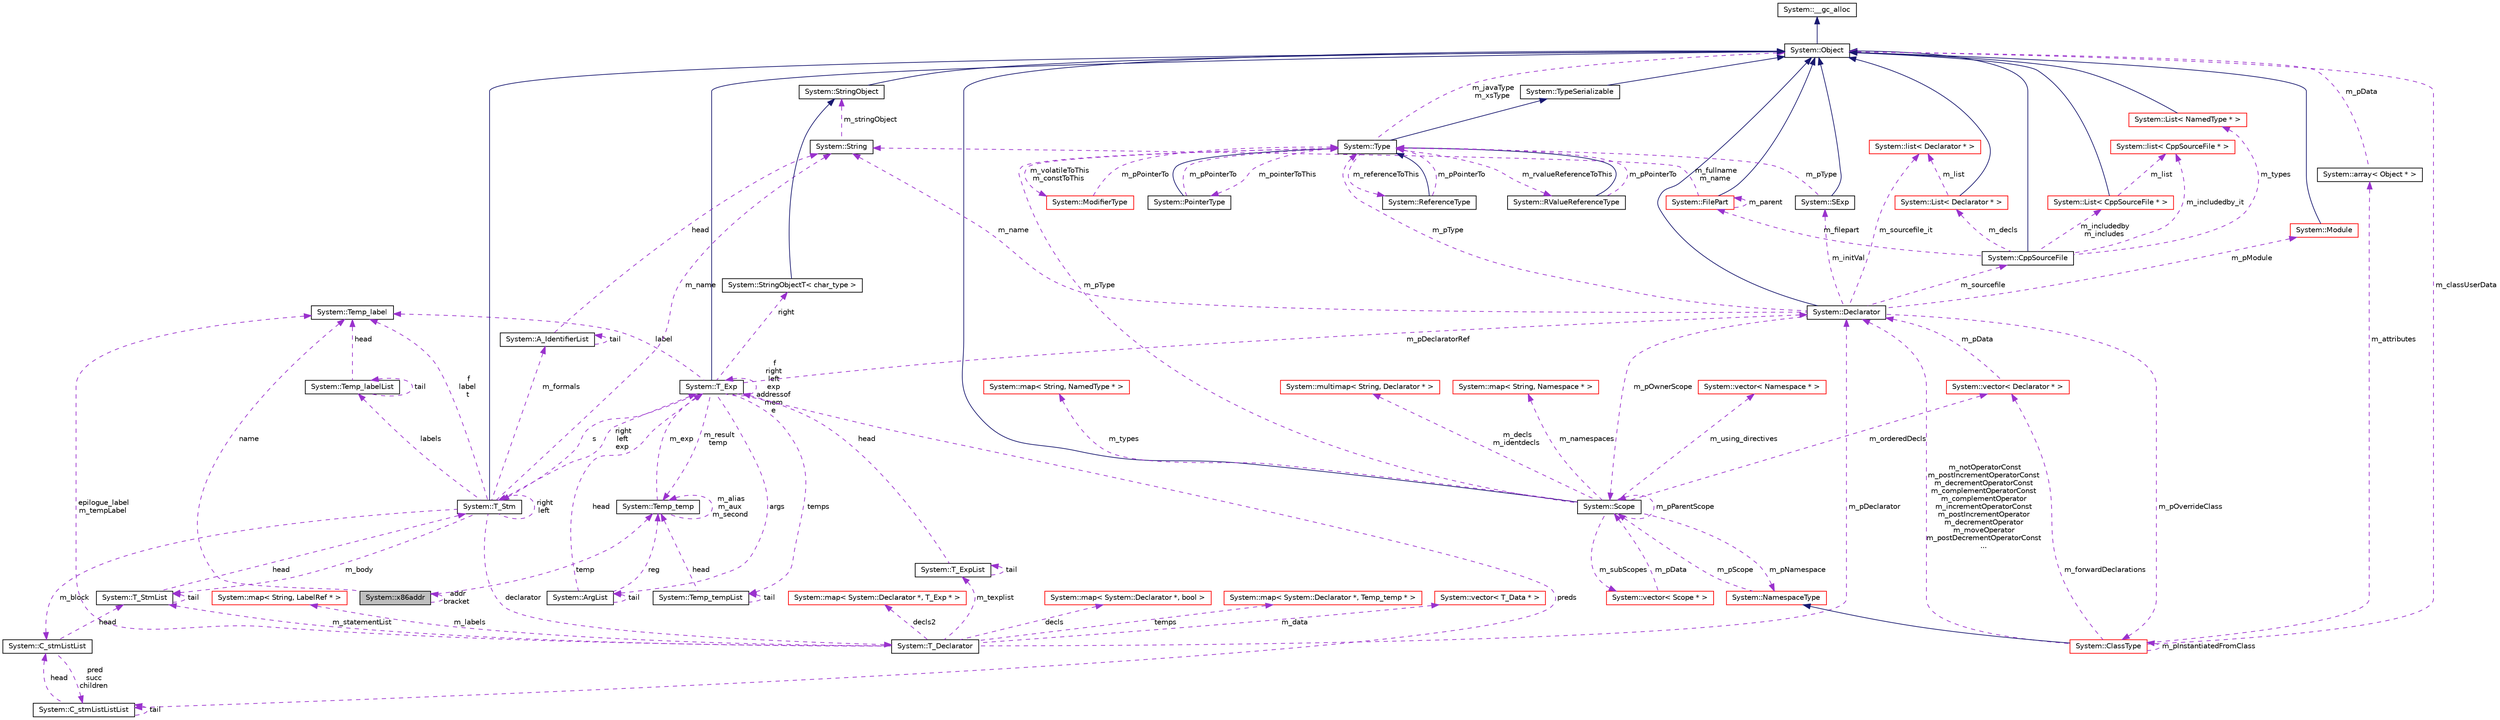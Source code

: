 digraph G
{
  edge [fontname="Helvetica",fontsize="10",labelfontname="Helvetica",labelfontsize="10"];
  node [fontname="Helvetica",fontsize="10",shape=record];
  Node1 [label="System::x86addr",height=0.2,width=0.4,color="black", fillcolor="grey75", style="filled" fontcolor="black"];
  Node1 -> Node1 [dir="back",color="darkorchid3",fontsize="10",style="dashed",label=" addr\nbracket" ,fontname="Helvetica"];
  Node2 -> Node1 [dir="back",color="darkorchid3",fontsize="10",style="dashed",label=" name" ,fontname="Helvetica"];
  Node2 [label="System::Temp_label",height=0.2,width=0.4,color="black", fillcolor="white", style="filled",URL="$class_system_1_1_temp__label.html"];
  Node3 -> Node1 [dir="back",color="darkorchid3",fontsize="10",style="dashed",label=" temp" ,fontname="Helvetica"];
  Node3 [label="System::Temp_temp",height=0.2,width=0.4,color="black", fillcolor="white", style="filled",URL="$class_system_1_1_temp__temp.html"];
  Node3 -> Node3 [dir="back",color="darkorchid3",fontsize="10",style="dashed",label=" m_alias\nm_aux\nm_second" ,fontname="Helvetica"];
  Node4 -> Node3 [dir="back",color="darkorchid3",fontsize="10",style="dashed",label=" m_exp" ,fontname="Helvetica"];
  Node4 [label="System::T_Exp",height=0.2,width=0.4,color="black", fillcolor="white", style="filled",URL="$class_system_1_1_t___exp.html"];
  Node5 -> Node4 [dir="back",color="midnightblue",fontsize="10",style="solid",fontname="Helvetica"];
  Node5 [label="System::Object",height=0.2,width=0.4,color="black", fillcolor="white", style="filled",URL="$class_system_1_1_object.html"];
  Node6 -> Node5 [dir="back",color="midnightblue",fontsize="10",style="solid",fontname="Helvetica"];
  Node6 [label="System::__gc_alloc",height=0.2,width=0.4,color="black", fillcolor="white", style="filled",URL="$class_system_1_1____gc__alloc.html"];
  Node7 -> Node4 [dir="back",color="darkorchid3",fontsize="10",style="dashed",label=" preds" ,fontname="Helvetica"];
  Node7 [label="System::C_stmListListList",height=0.2,width=0.4,color="black", fillcolor="white", style="filled",URL="$class_system_1_1_c__stm_list_list_list.html"];
  Node7 -> Node7 [dir="back",color="darkorchid3",fontsize="10",style="dashed",label=" tail" ,fontname="Helvetica"];
  Node8 -> Node7 [dir="back",color="darkorchid3",fontsize="10",style="dashed",label=" head" ,fontname="Helvetica"];
  Node8 [label="System::C_stmListList",height=0.2,width=0.4,color="black", fillcolor="white", style="filled",URL="$class_system_1_1_c__stm_list_list.html"];
  Node7 -> Node8 [dir="back",color="darkorchid3",fontsize="10",style="dashed",label=" pred\nsucc\nchildren" ,fontname="Helvetica"];
  Node9 -> Node8 [dir="back",color="darkorchid3",fontsize="10",style="dashed",label=" head" ,fontname="Helvetica"];
  Node9 [label="System::T_StmList",height=0.2,width=0.4,color="black", fillcolor="white", style="filled",URL="$class_system_1_1_t___stm_list.html"];
  Node10 -> Node9 [dir="back",color="darkorchid3",fontsize="10",style="dashed",label=" head" ,fontname="Helvetica"];
  Node10 [label="System::T_Stm",height=0.2,width=0.4,color="black", fillcolor="white", style="filled",URL="$class_system_1_1_t___stm.html"];
  Node5 -> Node10 [dir="back",color="midnightblue",fontsize="10",style="solid",fontname="Helvetica"];
  Node10 -> Node10 [dir="back",color="darkorchid3",fontsize="10",style="dashed",label=" right\nleft" ,fontname="Helvetica"];
  Node9 -> Node10 [dir="back",color="darkorchid3",fontsize="10",style="dashed",label=" m_body" ,fontname="Helvetica"];
  Node11 -> Node10 [dir="back",color="darkorchid3",fontsize="10",style="dashed",label=" labels" ,fontname="Helvetica"];
  Node11 [label="System::Temp_labelList",height=0.2,width=0.4,color="black", fillcolor="white", style="filled",URL="$struct_system_1_1_temp__label_list.html"];
  Node11 -> Node11 [dir="back",color="darkorchid3",fontsize="10",style="dashed",label=" tail" ,fontname="Helvetica"];
  Node2 -> Node11 [dir="back",color="darkorchid3",fontsize="10",style="dashed",label=" head" ,fontname="Helvetica"];
  Node2 -> Node10 [dir="back",color="darkorchid3",fontsize="10",style="dashed",label=" f\nlabel\nt" ,fontname="Helvetica"];
  Node12 -> Node10 [dir="back",color="darkorchid3",fontsize="10",style="dashed",label=" declarator" ,fontname="Helvetica"];
  Node12 [label="System::T_Declarator",height=0.2,width=0.4,color="black", fillcolor="white", style="filled",URL="$class_system_1_1_t___declarator.html"];
  Node13 -> Node12 [dir="back",color="darkorchid3",fontsize="10",style="dashed",label=" decls" ,fontname="Helvetica"];
  Node13 [label="System::map\< System::Declarator *, bool \>",height=0.2,width=0.4,color="red", fillcolor="white", style="filled",URL="$class_system_1_1map.html"];
  Node14 -> Node12 [dir="back",color="darkorchid3",fontsize="10",style="dashed",label=" m_texplist" ,fontname="Helvetica"];
  Node14 [label="System::T_ExpList",height=0.2,width=0.4,color="black", fillcolor="white", style="filled",URL="$class_system_1_1_t___exp_list.html"];
  Node14 -> Node14 [dir="back",color="darkorchid3",fontsize="10",style="dashed",label=" tail" ,fontname="Helvetica"];
  Node4 -> Node14 [dir="back",color="darkorchid3",fontsize="10",style="dashed",label=" head" ,fontname="Helvetica"];
  Node9 -> Node12 [dir="back",color="darkorchid3",fontsize="10",style="dashed",label=" m_statementList" ,fontname="Helvetica"];
  Node2 -> Node12 [dir="back",color="darkorchid3",fontsize="10",style="dashed",label=" epilogue_label\nm_tempLabel" ,fontname="Helvetica"];
  Node15 -> Node12 [dir="back",color="darkorchid3",fontsize="10",style="dashed",label=" m_pDeclarator" ,fontname="Helvetica"];
  Node15 [label="System::Declarator",height=0.2,width=0.4,color="black", fillcolor="white", style="filled",URL="$class_system_1_1_declarator.html"];
  Node5 -> Node15 [dir="back",color="midnightblue",fontsize="10",style="solid",fontname="Helvetica"];
  Node16 -> Node15 [dir="back",color="darkorchid3",fontsize="10",style="dashed",label=" m_pType" ,fontname="Helvetica"];
  Node16 [label="System::Type",height=0.2,width=0.4,color="black", fillcolor="white", style="filled",URL="$class_system_1_1_type.html"];
  Node17 -> Node16 [dir="back",color="midnightblue",fontsize="10",style="solid",fontname="Helvetica"];
  Node17 [label="System::TypeSerializable",height=0.2,width=0.4,color="black", fillcolor="white", style="filled",URL="$class_system_1_1_type_serializable.html"];
  Node5 -> Node17 [dir="back",color="midnightblue",fontsize="10",style="solid",fontname="Helvetica"];
  Node18 -> Node16 [dir="back",color="darkorchid3",fontsize="10",style="dashed",label=" m_pointerToThis" ,fontname="Helvetica"];
  Node18 [label="System::PointerType",height=0.2,width=0.4,color="black", fillcolor="white", style="filled",URL="$class_system_1_1_pointer_type.html"];
  Node16 -> Node18 [dir="back",color="midnightblue",fontsize="10",style="solid",fontname="Helvetica"];
  Node16 -> Node18 [dir="back",color="darkorchid3",fontsize="10",style="dashed",label=" m_pPointerTo" ,fontname="Helvetica"];
  Node19 -> Node16 [dir="back",color="darkorchid3",fontsize="10",style="dashed",label=" m_referenceToThis" ,fontname="Helvetica"];
  Node19 [label="System::ReferenceType",height=0.2,width=0.4,color="black", fillcolor="white", style="filled",URL="$class_system_1_1_reference_type.html"];
  Node16 -> Node19 [dir="back",color="midnightblue",fontsize="10",style="solid",fontname="Helvetica"];
  Node16 -> Node19 [dir="back",color="darkorchid3",fontsize="10",style="dashed",label=" m_pPointerTo" ,fontname="Helvetica"];
  Node20 -> Node16 [dir="back",color="darkorchid3",fontsize="10",style="dashed",label=" m_rvalueReferenceToThis" ,fontname="Helvetica"];
  Node20 [label="System::RValueReferenceType",height=0.2,width=0.4,color="black", fillcolor="white", style="filled",URL="$class_system_1_1_r_value_reference_type.html"];
  Node16 -> Node20 [dir="back",color="midnightblue",fontsize="10",style="solid",fontname="Helvetica"];
  Node16 -> Node20 [dir="back",color="darkorchid3",fontsize="10",style="dashed",label=" m_pPointerTo" ,fontname="Helvetica"];
  Node21 -> Node16 [dir="back",color="darkorchid3",fontsize="10",style="dashed",label=" m_volatileToThis\nm_constToThis" ,fontname="Helvetica"];
  Node21 [label="System::ModifierType",height=0.2,width=0.4,color="red", fillcolor="white", style="filled",URL="$class_system_1_1_modifier_type.html"];
  Node16 -> Node21 [dir="back",color="darkorchid3",fontsize="10",style="dashed",label=" m_pPointerTo" ,fontname="Helvetica"];
  Node5 -> Node16 [dir="back",color="darkorchid3",fontsize="10",style="dashed",label=" m_javaType\nm_xsType" ,fontname="Helvetica"];
  Node22 -> Node15 [dir="back",color="darkorchid3",fontsize="10",style="dashed",label=" m_pOwnerScope" ,fontname="Helvetica"];
  Node22 [label="System::Scope",height=0.2,width=0.4,color="black", fillcolor="white", style="filled",URL="$class_system_1_1_scope.html"];
  Node5 -> Node22 [dir="back",color="midnightblue",fontsize="10",style="solid",fontname="Helvetica"];
  Node16 -> Node22 [dir="back",color="darkorchid3",fontsize="10",style="dashed",label=" m_pType" ,fontname="Helvetica"];
  Node23 -> Node22 [dir="back",color="darkorchid3",fontsize="10",style="dashed",label=" m_subScopes" ,fontname="Helvetica"];
  Node23 [label="System::vector\< Scope * \>",height=0.2,width=0.4,color="red", fillcolor="white", style="filled",URL="$class_system_1_1vector.html"];
  Node22 -> Node23 [dir="back",color="darkorchid3",fontsize="10",style="dashed",label=" m_pData" ,fontname="Helvetica"];
  Node22 -> Node22 [dir="back",color="darkorchid3",fontsize="10",style="dashed",label=" m_pParentScope" ,fontname="Helvetica"];
  Node24 -> Node22 [dir="back",color="darkorchid3",fontsize="10",style="dashed",label=" m_decls\nm_identdecls" ,fontname="Helvetica"];
  Node24 [label="System::multimap\< String, Declarator * \>",height=0.2,width=0.4,color="red", fillcolor="white", style="filled",URL="$class_system_1_1multimap.html"];
  Node25 -> Node22 [dir="back",color="darkorchid3",fontsize="10",style="dashed",label=" m_pNamespace" ,fontname="Helvetica"];
  Node25 [label="System::NamespaceType",height=0.2,width=0.4,color="red", fillcolor="white", style="filled",URL="$class_system_1_1_namespace_type.html"];
  Node22 -> Node25 [dir="back",color="darkorchid3",fontsize="10",style="dashed",label=" m_pScope" ,fontname="Helvetica"];
  Node26 -> Node22 [dir="back",color="darkorchid3",fontsize="10",style="dashed",label=" m_namespaces" ,fontname="Helvetica"];
  Node26 [label="System::map\< String, Namespace * \>",height=0.2,width=0.4,color="red", fillcolor="white", style="filled",URL="$class_system_1_1map.html"];
  Node27 -> Node22 [dir="back",color="darkorchid3",fontsize="10",style="dashed",label=" m_using_directives" ,fontname="Helvetica"];
  Node27 [label="System::vector\< Namespace * \>",height=0.2,width=0.4,color="red", fillcolor="white", style="filled",URL="$class_system_1_1vector.html"];
  Node28 -> Node22 [dir="back",color="darkorchid3",fontsize="10",style="dashed",label=" m_orderedDecls" ,fontname="Helvetica"];
  Node28 [label="System::vector\< Declarator * \>",height=0.2,width=0.4,color="red", fillcolor="white", style="filled",URL="$class_system_1_1vector.html"];
  Node15 -> Node28 [dir="back",color="darkorchid3",fontsize="10",style="dashed",label=" m_pData" ,fontname="Helvetica"];
  Node29 -> Node22 [dir="back",color="darkorchid3",fontsize="10",style="dashed",label=" m_types" ,fontname="Helvetica"];
  Node29 [label="System::map\< String, NamedType * \>",height=0.2,width=0.4,color="red", fillcolor="white", style="filled",URL="$class_system_1_1map.html"];
  Node30 -> Node15 [dir="back",color="darkorchid3",fontsize="10",style="dashed",label=" m_initVal" ,fontname="Helvetica"];
  Node30 [label="System::SExp",height=0.2,width=0.4,color="black", fillcolor="white", style="filled",URL="$class_system_1_1_s_exp.html"];
  Node5 -> Node30 [dir="back",color="midnightblue",fontsize="10",style="solid",fontname="Helvetica"];
  Node16 -> Node30 [dir="back",color="darkorchid3",fontsize="10",style="dashed",label=" m_pType" ,fontname="Helvetica"];
  Node31 -> Node15 [dir="back",color="darkorchid3",fontsize="10",style="dashed",label=" m_sourcefile" ,fontname="Helvetica"];
  Node31 [label="System::CppSourceFile",height=0.2,width=0.4,color="black", fillcolor="white", style="filled",URL="$class_system_1_1_cpp_source_file.html"];
  Node5 -> Node31 [dir="back",color="midnightblue",fontsize="10",style="solid",fontname="Helvetica"];
  Node32 -> Node31 [dir="back",color="darkorchid3",fontsize="10",style="dashed",label=" m_filepart" ,fontname="Helvetica"];
  Node32 [label="System::FilePart",height=0.2,width=0.4,color="red", fillcolor="white", style="filled",URL="$class_system_1_1_file_part.html"];
  Node5 -> Node32 [dir="back",color="midnightblue",fontsize="10",style="solid",fontname="Helvetica"];
  Node32 -> Node32 [dir="back",color="darkorchid3",fontsize="10",style="dashed",label=" m_parent" ,fontname="Helvetica"];
  Node33 -> Node32 [dir="back",color="darkorchid3",fontsize="10",style="dashed",label=" m_fullname\nm_name" ,fontname="Helvetica"];
  Node33 [label="System::String",height=0.2,width=0.4,color="black", fillcolor="white", style="filled",URL="$class_system_1_1_string.html"];
  Node34 -> Node33 [dir="back",color="darkorchid3",fontsize="10",style="dashed",label=" m_stringObject" ,fontname="Helvetica"];
  Node34 [label="System::StringObject",height=0.2,width=0.4,color="black", fillcolor="white", style="filled",URL="$class_system_1_1_string_object.html"];
  Node5 -> Node34 [dir="back",color="midnightblue",fontsize="10",style="solid",fontname="Helvetica"];
  Node35 -> Node31 [dir="back",color="darkorchid3",fontsize="10",style="dashed",label=" m_types" ,fontname="Helvetica"];
  Node35 [label="System::List\< NamedType * \>",height=0.2,width=0.4,color="red", fillcolor="white", style="filled",URL="$class_system_1_1_list.html"];
  Node5 -> Node35 [dir="back",color="midnightblue",fontsize="10",style="solid",fontname="Helvetica"];
  Node36 -> Node31 [dir="back",color="darkorchid3",fontsize="10",style="dashed",label=" m_includedby\nm_includes" ,fontname="Helvetica"];
  Node36 [label="System::List\< CppSourceFile * \>",height=0.2,width=0.4,color="red", fillcolor="white", style="filled",URL="$class_system_1_1_list.html"];
  Node5 -> Node36 [dir="back",color="midnightblue",fontsize="10",style="solid",fontname="Helvetica"];
  Node37 -> Node36 [dir="back",color="darkorchid3",fontsize="10",style="dashed",label=" m_list" ,fontname="Helvetica"];
  Node37 [label="System::list\< CppSourceFile * \>",height=0.2,width=0.4,color="red", fillcolor="white", style="filled",URL="$class_system_1_1list.html"];
  Node37 -> Node31 [dir="back",color="darkorchid3",fontsize="10",style="dashed",label=" m_includedby_it" ,fontname="Helvetica"];
  Node38 -> Node31 [dir="back",color="darkorchid3",fontsize="10",style="dashed",label=" m_decls" ,fontname="Helvetica"];
  Node38 [label="System::List\< Declarator * \>",height=0.2,width=0.4,color="red", fillcolor="white", style="filled",URL="$class_system_1_1_list.html"];
  Node5 -> Node38 [dir="back",color="midnightblue",fontsize="10",style="solid",fontname="Helvetica"];
  Node39 -> Node38 [dir="back",color="darkorchid3",fontsize="10",style="dashed",label=" m_list" ,fontname="Helvetica"];
  Node39 [label="System::list\< Declarator * \>",height=0.2,width=0.4,color="red", fillcolor="white", style="filled",URL="$class_system_1_1list.html"];
  Node40 -> Node15 [dir="back",color="darkorchid3",fontsize="10",style="dashed",label=" m_pOverrideClass" ,fontname="Helvetica"];
  Node40 [label="System::ClassType",height=0.2,width=0.4,color="red", fillcolor="white", style="filled",URL="$class_system_1_1_class_type.html"];
  Node25 -> Node40 [dir="back",color="midnightblue",fontsize="10",style="solid",fontname="Helvetica"];
  Node41 -> Node40 [dir="back",color="darkorchid3",fontsize="10",style="dashed",label=" m_attributes" ,fontname="Helvetica"];
  Node41 [label="System::array\< Object * \>",height=0.2,width=0.4,color="black", fillcolor="white", style="filled",URL="$class_system_1_1array.html"];
  Node5 -> Node41 [dir="back",color="darkorchid3",fontsize="10",style="dashed",label=" m_pData" ,fontname="Helvetica"];
  Node15 -> Node40 [dir="back",color="darkorchid3",fontsize="10",style="dashed",label=" m_notOperatorConst\nm_postIncrementOperatorConst\nm_decrementOperatorConst\nm_complementOperatorConst\nm_complementOperator\nm_incrementOperatorConst\nm_postIncrementOperator\nm_decrementOperator\nm_moveOperator\nm_postDecrementOperatorConst\n..." ,fontname="Helvetica"];
  Node40 -> Node40 [dir="back",color="darkorchid3",fontsize="10",style="dashed",label=" m_pInstantiatedFromClass" ,fontname="Helvetica"];
  Node5 -> Node40 [dir="back",color="darkorchid3",fontsize="10",style="dashed",label=" m_classUserData" ,fontname="Helvetica"];
  Node28 -> Node40 [dir="back",color="darkorchid3",fontsize="10",style="dashed",label=" m_forwardDeclarations" ,fontname="Helvetica"];
  Node33 -> Node15 [dir="back",color="darkorchid3",fontsize="10",style="dashed",label=" m_name" ,fontname="Helvetica"];
  Node42 -> Node15 [dir="back",color="darkorchid3",fontsize="10",style="dashed",label=" m_pModule" ,fontname="Helvetica"];
  Node42 [label="System::Module",height=0.2,width=0.4,color="red", fillcolor="white", style="filled",URL="$class_system_1_1_module.html"];
  Node5 -> Node42 [dir="back",color="midnightblue",fontsize="10",style="solid",fontname="Helvetica"];
  Node39 -> Node15 [dir="back",color="darkorchid3",fontsize="10",style="dashed",label=" m_sourcefile_it" ,fontname="Helvetica"];
  Node43 -> Node12 [dir="back",color="darkorchid3",fontsize="10",style="dashed",label=" temps" ,fontname="Helvetica"];
  Node43 [label="System::map\< System::Declarator *, Temp_temp * \>",height=0.2,width=0.4,color="red", fillcolor="white", style="filled",URL="$class_system_1_1map.html"];
  Node44 -> Node12 [dir="back",color="darkorchid3",fontsize="10",style="dashed",label=" m_data" ,fontname="Helvetica"];
  Node44 [label="System::vector\< T_Data * \>",height=0.2,width=0.4,color="red", fillcolor="white", style="filled",URL="$class_system_1_1vector.html"];
  Node45 -> Node12 [dir="back",color="darkorchid3",fontsize="10",style="dashed",label=" m_labels" ,fontname="Helvetica"];
  Node45 [label="System::map\< String, LabelRef * \>",height=0.2,width=0.4,color="red", fillcolor="white", style="filled",URL="$class_system_1_1map.html"];
  Node46 -> Node12 [dir="back",color="darkorchid3",fontsize="10",style="dashed",label=" decls2" ,fontname="Helvetica"];
  Node46 [label="System::map\< System::Declarator *, T_Exp * \>",height=0.2,width=0.4,color="red", fillcolor="white", style="filled",URL="$class_system_1_1map.html"];
  Node4 -> Node10 [dir="back",color="darkorchid3",fontsize="10",style="dashed",label=" right\nleft\nexp" ,fontname="Helvetica"];
  Node47 -> Node10 [dir="back",color="darkorchid3",fontsize="10",style="dashed",label=" m_formals" ,fontname="Helvetica"];
  Node47 [label="System::A_IdentifierList",height=0.2,width=0.4,color="black", fillcolor="white", style="filled",URL="$class_system_1_1_a___identifier_list.html"];
  Node47 -> Node47 [dir="back",color="darkorchid3",fontsize="10",style="dashed",label=" tail" ,fontname="Helvetica"];
  Node33 -> Node47 [dir="back",color="darkorchid3",fontsize="10",style="dashed",label=" head" ,fontname="Helvetica"];
  Node33 -> Node10 [dir="back",color="darkorchid3",fontsize="10",style="dashed",label=" m_name" ,fontname="Helvetica"];
  Node8 -> Node10 [dir="back",color="darkorchid3",fontsize="10",style="dashed",label=" m_block" ,fontname="Helvetica"];
  Node9 -> Node9 [dir="back",color="darkorchid3",fontsize="10",style="dashed",label=" tail" ,fontname="Helvetica"];
  Node10 -> Node4 [dir="back",color="darkorchid3",fontsize="10",style="dashed",label=" s" ,fontname="Helvetica"];
  Node48 -> Node4 [dir="back",color="darkorchid3",fontsize="10",style="dashed",label=" temps" ,fontname="Helvetica"];
  Node48 [label="System::Temp_tempList",height=0.2,width=0.4,color="black", fillcolor="white", style="filled",URL="$class_system_1_1_temp__temp_list.html"];
  Node48 -> Node48 [dir="back",color="darkorchid3",fontsize="10",style="dashed",label=" tail" ,fontname="Helvetica"];
  Node3 -> Node48 [dir="back",color="darkorchid3",fontsize="10",style="dashed",label=" head" ,fontname="Helvetica"];
  Node2 -> Node4 [dir="back",color="darkorchid3",fontsize="10",style="dashed",label=" label" ,fontname="Helvetica"];
  Node15 -> Node4 [dir="back",color="darkorchid3",fontsize="10",style="dashed",label=" m_pDeclaratorRef" ,fontname="Helvetica"];
  Node49 -> Node4 [dir="back",color="darkorchid3",fontsize="10",style="dashed",label=" args" ,fontname="Helvetica"];
  Node49 [label="System::ArgList",height=0.2,width=0.4,color="black", fillcolor="white", style="filled",URL="$class_system_1_1_arg_list.html"];
  Node49 -> Node49 [dir="back",color="darkorchid3",fontsize="10",style="dashed",label=" tail" ,fontname="Helvetica"];
  Node3 -> Node49 [dir="back",color="darkorchid3",fontsize="10",style="dashed",label=" reg" ,fontname="Helvetica"];
  Node4 -> Node49 [dir="back",color="darkorchid3",fontsize="10",style="dashed",label=" head" ,fontname="Helvetica"];
  Node3 -> Node4 [dir="back",color="darkorchid3",fontsize="10",style="dashed",label=" m_result\ntemp" ,fontname="Helvetica"];
  Node4 -> Node4 [dir="back",color="darkorchid3",fontsize="10",style="dashed",label=" f\nright\nleft\nexp\naddressof\nmem\ne" ,fontname="Helvetica"];
  Node50 -> Node4 [dir="back",color="darkorchid3",fontsize="10",style="dashed",label=" right" ,fontname="Helvetica"];
  Node50 [label="System::StringObjectT\< char_type \>",height=0.2,width=0.4,color="black", fillcolor="white", style="filled",URL="$class_system_1_1_string_object_t.html"];
  Node34 -> Node50 [dir="back",color="midnightblue",fontsize="10",style="solid",fontname="Helvetica"];
}
